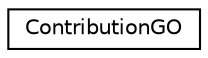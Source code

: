 digraph "Graphical Class Hierarchy"
{
  edge [fontname="Helvetica",fontsize="10",labelfontname="Helvetica",labelfontsize="10"];
  node [fontname="Helvetica",fontsize="10",shape=record];
  rankdir="LR";
  Node0 [label="ContributionGO",height=0.2,width=0.4,color="black", fillcolor="white", style="filled",URL="$class_contribution_g_o.html"];
}

